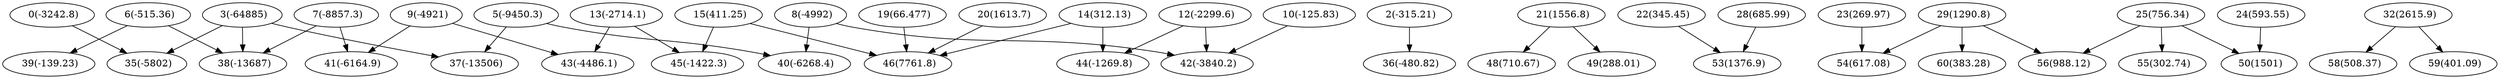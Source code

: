 Digraph G {
40[label=" 40(-6268.4)"];
0[label=" 0(-3242.8)"];
3[label=" 3(-64885)"];
35[label=" 35(-5802)"];
2[label=" 2(-315.21)"];
36[label=" 36(-480.82)"];
5[label=" 5(-9450.3)"];
37[label=" 37(-13506)"];
38[label=" 38(-13687)"];
6[label=" 6(-515.36)"];
39[label=" 39(-139.23)"];
7[label=" 7(-8857.3)"];
41[label=" 41(-6164.9)"];
8[label=" 8(-4992)"];
42[label=" 42(-3840.2)"];
9[label=" 9(-4921)"];
43[label=" 43(-4486.1)"];
10[label=" 10(-125.83)"];
12[label=" 12(-2299.6)"];
44[label=" 44(-1269.8)"];
13[label=" 13(-2714.1)"];
45[label=" 45(-1422.3)"];
14[label=" 14(312.13)"];
46[label=" 46(7761.8)"];
15[label=" 15(411.25)"];
19[label=" 19(66.477)"];
20[label=" 20(1613.7)"];
21[label=" 21(1556.8)"];
48[label=" 48(710.67)"];
49[label=" 49(288.01)"];
22[label=" 22(345.45)"];
53[label=" 53(1376.9)"];
23[label=" 23(269.97)"];
54[label=" 54(617.08)"];
24[label=" 24(593.55)"];
50[label=" 50(1501)"];
25[label=" 25(756.34)"];
55[label=" 55(302.74)"];
56[label=" 56(988.12)"];
28[label=" 28(685.99)"];
29[label=" 29(1290.8)"];
60[label=" 60(383.28)"];
32[label=" 32(2615.9)"];
58[label=" 58(508.37)"];
59[label=" 59(401.09)"];
0 -> 35
2 -> 36
3 -> 35
3 -> 37
3 -> 38
5 -> 37
5 -> 40
6 -> 38
6 -> 39
7 -> 38
7 -> 41
8 -> 40
8 -> 42
9 -> 41
9 -> 43
10 -> 42
12 -> 42
12 -> 44
13 -> 43
13 -> 45
14 -> 44
14 -> 46
15 -> 45
15 -> 46
19 -> 46
20 -> 46
21 -> 48
21 -> 49
22 -> 53
23 -> 54
24 -> 50
25 -> 50
25 -> 55
25 -> 56
28 -> 53
29 -> 54
29 -> 56
29 -> 60
32 -> 58
32 -> 59
}
